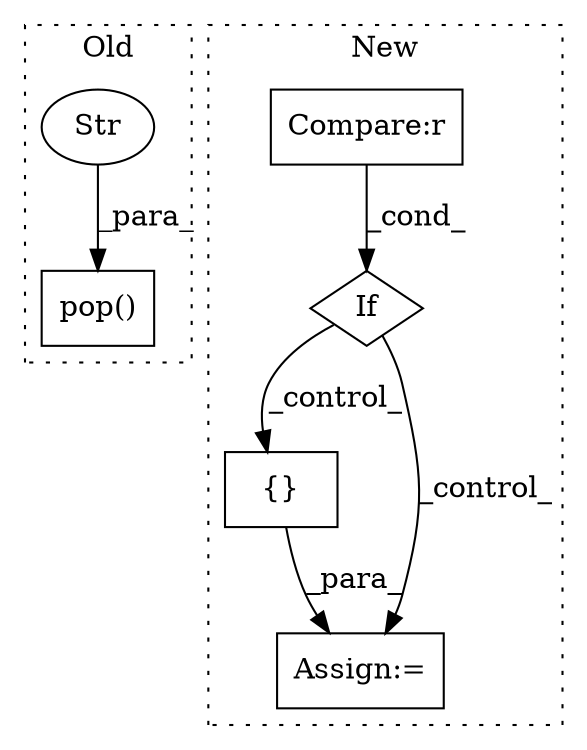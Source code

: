 digraph G {
subgraph cluster0 {
1 [label="pop()" a="75" s="7544,7565" l="11,1" shape="box"];
3 [label="Str" a="66" s="7555" l="10" shape="ellipse"];
label = "Old";
style="dotted";
}
subgraph cluster1 {
2 [label="{}" a="95" s="8070,8071" l="2,1" shape="box"];
4 [label="Assign:=" a="68" s="8067" l="3" shape="box"];
5 [label="If" a="96" s="7177" l="3" shape="diamond"];
6 [label="Compare:r" a="40" s="7180" l="25" shape="box"];
label = "New";
style="dotted";
}
2 -> 4 [label="_para_"];
3 -> 1 [label="_para_"];
5 -> 4 [label="_control_"];
5 -> 2 [label="_control_"];
6 -> 5 [label="_cond_"];
}